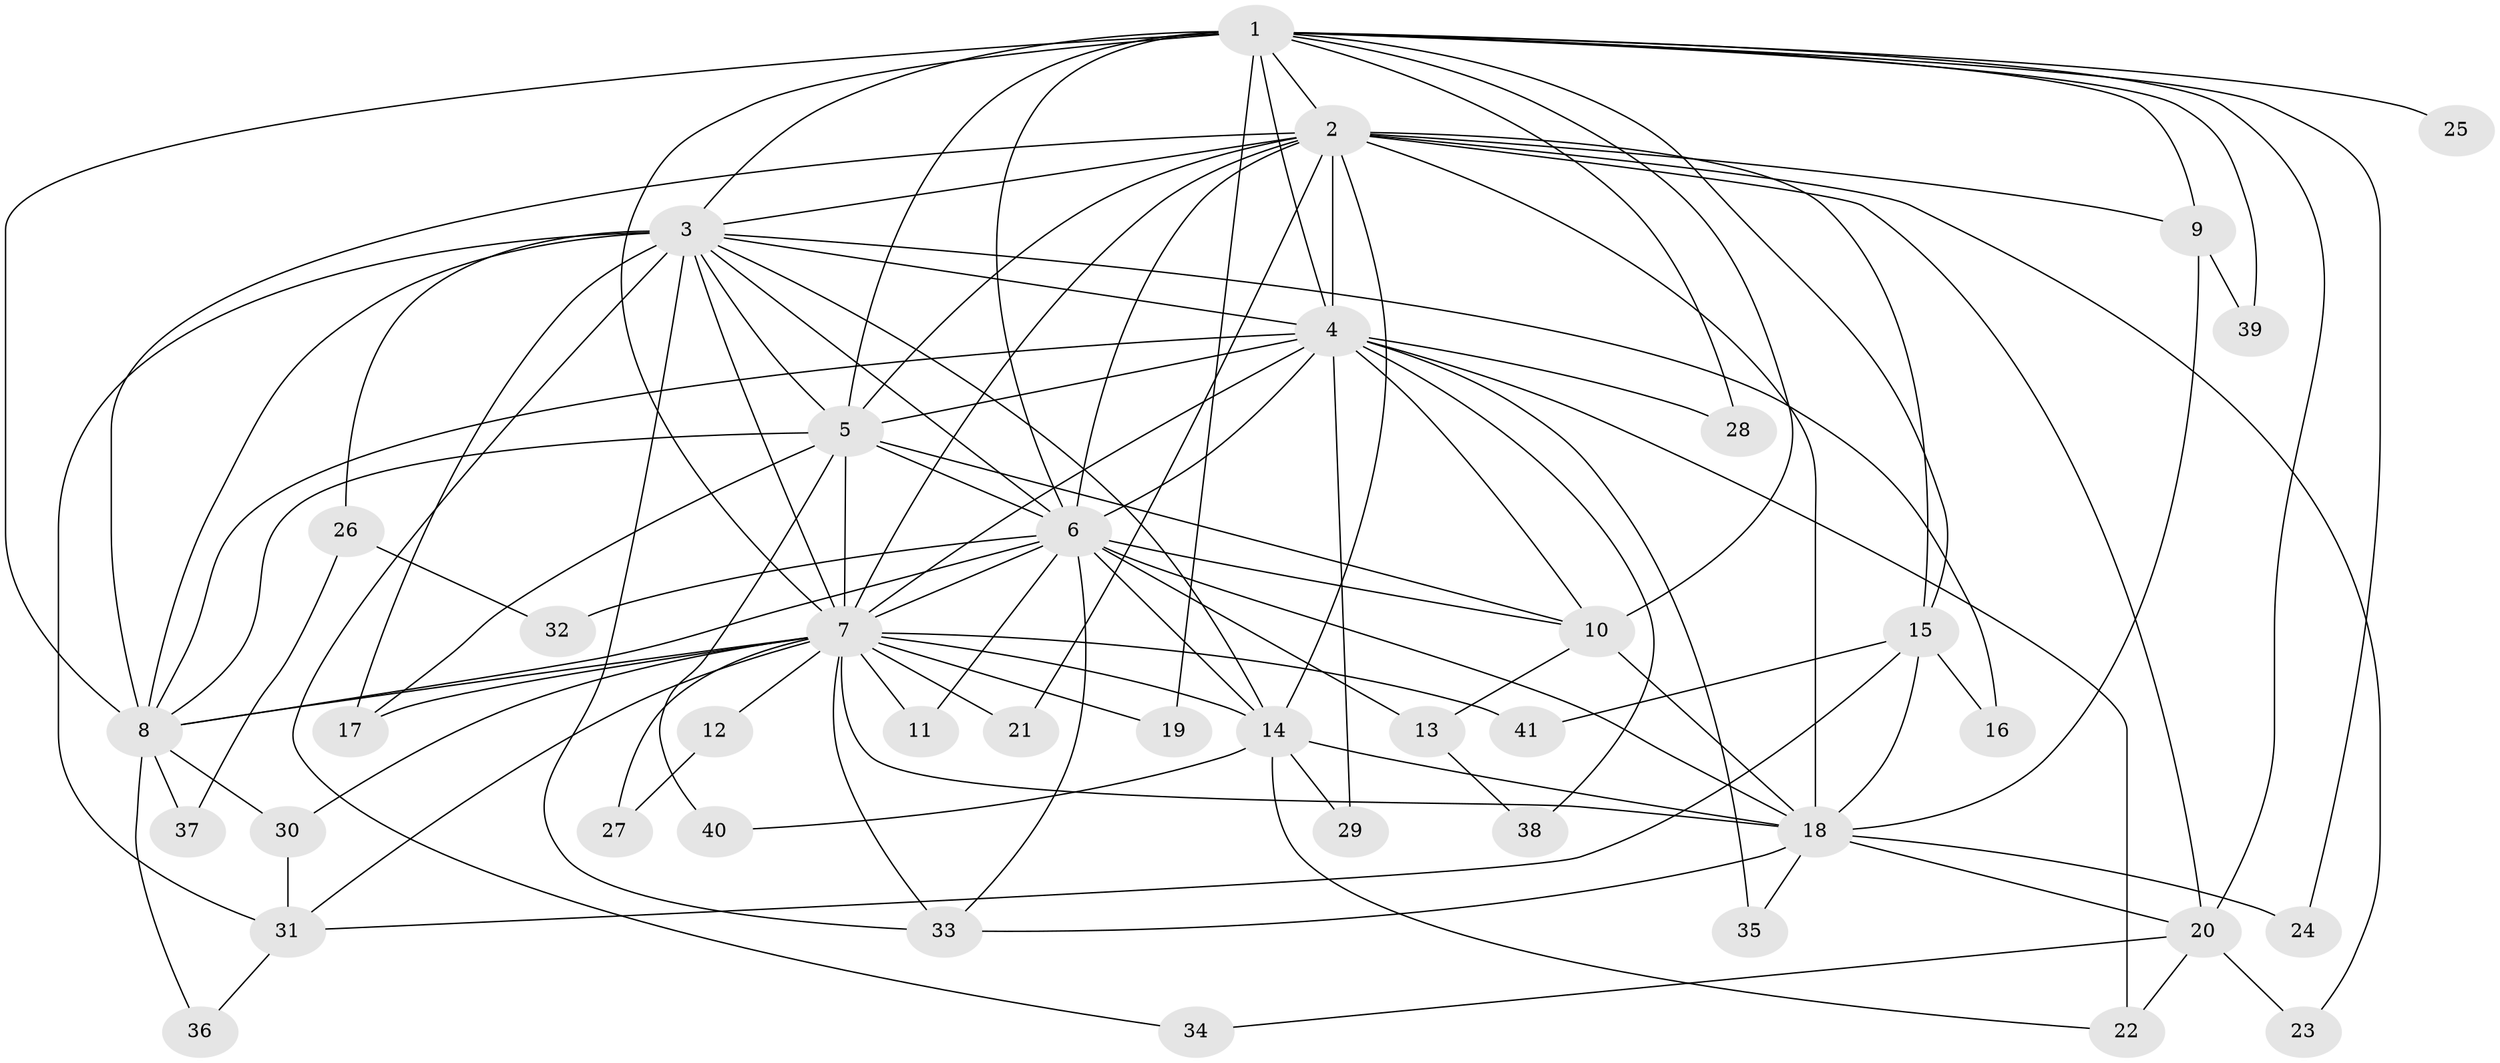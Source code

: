 // original degree distribution, {17: 0.037037037037037035, 24: 0.012345679012345678, 19: 0.012345679012345678, 18: 0.024691358024691357, 14: 0.024691358024691357, 27: 0.012345679012345678, 5: 0.012345679012345678, 4: 0.06172839506172839, 2: 0.5555555555555556, 3: 0.19753086419753085, 7: 0.024691358024691357, 6: 0.024691358024691357}
// Generated by graph-tools (version 1.1) at 2025/35/03/09/25 02:35:13]
// undirected, 41 vertices, 107 edges
graph export_dot {
graph [start="1"]
  node [color=gray90,style=filled];
  1;
  2;
  3;
  4;
  5;
  6;
  7;
  8;
  9;
  10;
  11;
  12;
  13;
  14;
  15;
  16;
  17;
  18;
  19;
  20;
  21;
  22;
  23;
  24;
  25;
  26;
  27;
  28;
  29;
  30;
  31;
  32;
  33;
  34;
  35;
  36;
  37;
  38;
  39;
  40;
  41;
  1 -- 2 [weight=5.0];
  1 -- 3 [weight=1.0];
  1 -- 4 [weight=2.0];
  1 -- 5 [weight=9.0];
  1 -- 6 [weight=1.0];
  1 -- 7 [weight=2.0];
  1 -- 8 [weight=1.0];
  1 -- 9 [weight=2.0];
  1 -- 10 [weight=2.0];
  1 -- 15 [weight=1.0];
  1 -- 19 [weight=1.0];
  1 -- 20 [weight=1.0];
  1 -- 24 [weight=1.0];
  1 -- 25 [weight=1.0];
  1 -- 28 [weight=1.0];
  1 -- 39 [weight=1.0];
  2 -- 3 [weight=2.0];
  2 -- 4 [weight=2.0];
  2 -- 5 [weight=4.0];
  2 -- 6 [weight=3.0];
  2 -- 7 [weight=3.0];
  2 -- 8 [weight=3.0];
  2 -- 9 [weight=1.0];
  2 -- 14 [weight=2.0];
  2 -- 15 [weight=1.0];
  2 -- 18 [weight=8.0];
  2 -- 20 [weight=1.0];
  2 -- 21 [weight=1.0];
  2 -- 23 [weight=1.0];
  3 -- 4 [weight=1.0];
  3 -- 5 [weight=2.0];
  3 -- 6 [weight=1.0];
  3 -- 7 [weight=3.0];
  3 -- 8 [weight=2.0];
  3 -- 14 [weight=1.0];
  3 -- 16 [weight=1.0];
  3 -- 17 [weight=1.0];
  3 -- 26 [weight=1.0];
  3 -- 31 [weight=1.0];
  3 -- 33 [weight=1.0];
  3 -- 34 [weight=1.0];
  4 -- 5 [weight=3.0];
  4 -- 6 [weight=1.0];
  4 -- 7 [weight=1.0];
  4 -- 8 [weight=1.0];
  4 -- 10 [weight=1.0];
  4 -- 22 [weight=1.0];
  4 -- 28 [weight=1.0];
  4 -- 29 [weight=1.0];
  4 -- 35 [weight=1.0];
  4 -- 38 [weight=1.0];
  5 -- 6 [weight=2.0];
  5 -- 7 [weight=2.0];
  5 -- 8 [weight=2.0];
  5 -- 10 [weight=1.0];
  5 -- 17 [weight=1.0];
  5 -- 40 [weight=1.0];
  6 -- 7 [weight=1.0];
  6 -- 8 [weight=1.0];
  6 -- 10 [weight=1.0];
  6 -- 11 [weight=1.0];
  6 -- 13 [weight=1.0];
  6 -- 14 [weight=1.0];
  6 -- 18 [weight=2.0];
  6 -- 32 [weight=1.0];
  6 -- 33 [weight=1.0];
  7 -- 8 [weight=1.0];
  7 -- 11 [weight=1.0];
  7 -- 12 [weight=1.0];
  7 -- 14 [weight=1.0];
  7 -- 17 [weight=1.0];
  7 -- 18 [weight=3.0];
  7 -- 19 [weight=1.0];
  7 -- 21 [weight=1.0];
  7 -- 27 [weight=1.0];
  7 -- 30 [weight=1.0];
  7 -- 31 [weight=1.0];
  7 -- 33 [weight=1.0];
  7 -- 41 [weight=1.0];
  8 -- 30 [weight=1.0];
  8 -- 36 [weight=1.0];
  8 -- 37 [weight=1.0];
  9 -- 18 [weight=1.0];
  9 -- 39 [weight=1.0];
  10 -- 13 [weight=1.0];
  10 -- 18 [weight=1.0];
  12 -- 27 [weight=1.0];
  13 -- 38 [weight=1.0];
  14 -- 18 [weight=1.0];
  14 -- 22 [weight=1.0];
  14 -- 29 [weight=1.0];
  14 -- 40 [weight=1.0];
  15 -- 16 [weight=1.0];
  15 -- 18 [weight=2.0];
  15 -- 31 [weight=1.0];
  15 -- 41 [weight=1.0];
  18 -- 20 [weight=1.0];
  18 -- 24 [weight=1.0];
  18 -- 33 [weight=1.0];
  18 -- 35 [weight=1.0];
  20 -- 22 [weight=1.0];
  20 -- 23 [weight=1.0];
  20 -- 34 [weight=1.0];
  26 -- 32 [weight=1.0];
  26 -- 37 [weight=1.0];
  30 -- 31 [weight=1.0];
  31 -- 36 [weight=1.0];
}
